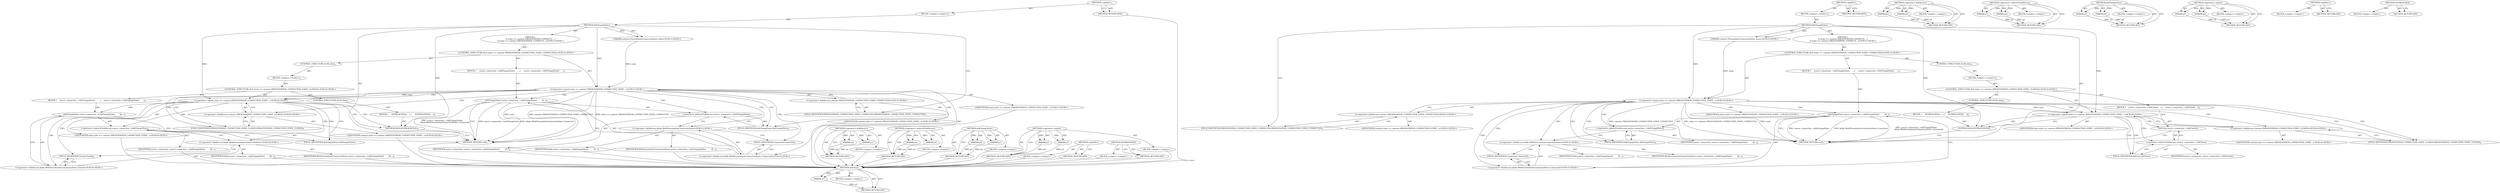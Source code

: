 digraph "NOTREACHED" {
vulnerable_87 [label=<(METHOD,NOTREACHED)>];
vulnerable_88 [label=<(BLOCK,&lt;empty&gt;,&lt;empty&gt;)>];
vulnerable_89 [label=<(METHOD_RETURN,ANY)>];
vulnerable_6 [label=<(METHOD,&lt;global&gt;)<SUB>1</SUB>>];
vulnerable_7 [label=<(BLOCK,&lt;empty&gt;,&lt;empty&gt;)<SUB>1</SUB>>];
vulnerable_8 [label=<(METHOD,DidChangeState)<SUB>1</SUB>>];
vulnerable_9 [label="<(PARAM,content::PresentationConnectionState state)<SUB>2</SUB>>"];
vulnerable_10 [label="<(BLOCK,{
  if (state == content::PRESENTATION_CONNECTI...,{
  if (state == content::PRESENTATION_CONNECTI...)<SUB>2</SUB>>"];
vulnerable_11 [label="<(CONTROL_STRUCTURE,IF,if (state == content::PRESENTATION_CONNECTION_STATE_CONNECTED))<SUB>3</SUB>>"];
vulnerable_12 [label="<(&lt;operator&gt;.equals,state == content::PRESENTATION_CONNECTION_STATE...)<SUB>3</SUB>>"];
vulnerable_13 [label="<(IDENTIFIER,state,state == content::PRESENTATION_CONNECTION_STATE...)<SUB>3</SUB>>"];
vulnerable_14 [label="<(&lt;operator&gt;.fieldAccess,content::PRESENTATION_CONNECTION_STATE_CONNECTED)<SUB>3</SUB>>"];
vulnerable_15 [label="<(IDENTIFIER,content,state == content::PRESENTATION_CONNECTION_STATE...)<SUB>3</SUB>>"];
vulnerable_16 [label=<(FIELD_IDENTIFIER,PRESENTATION_CONNECTION_STATE_CONNECTED,PRESENTATION_CONNECTION_STATE_CONNECTED)<SUB>3</SUB>>];
vulnerable_17 [label=<(BLOCK,{
     source_connection_-&gt;didChangeState(
    ...,{
     source_connection_-&gt;didChangeState(
    ...)<SUB>3</SUB>>];
vulnerable_18 [label=<(didChangeState,source_connection_-&gt;didChangeState(
         bl...)<SUB>4</SUB>>];
vulnerable_19 [label=<(&lt;operator&gt;.indirectFieldAccess,source_connection_-&gt;didChangeState)<SUB>4</SUB>>];
vulnerable_20 [label=<(IDENTIFIER,source_connection_,source_connection_-&gt;didChangeState(
         bl...)<SUB>4</SUB>>];
vulnerable_21 [label=<(FIELD_IDENTIFIER,didChangeState,didChangeState)<SUB>4</SUB>>];
vulnerable_22 [label="<(&lt;operator&gt;.fieldAccess,blink::WebPresentationConnectionState::Connected)<SUB>5</SUB>>"];
vulnerable_23 [label="<(&lt;operator&gt;.fieldAccess,blink::WebPresentationConnectionState)<SUB>5</SUB>>"];
vulnerable_24 [label=<(IDENTIFIER,blink,source_connection_-&gt;didChangeState(
         bl...)<SUB>5</SUB>>];
vulnerable_25 [label=<(IDENTIFIER,WebPresentationConnectionState,source_connection_-&gt;didChangeState(
         bl...)<SUB>5</SUB>>];
vulnerable_26 [label=<(FIELD_IDENTIFIER,Connected,Connected)<SUB>5</SUB>>];
vulnerable_27 [label=<(CONTROL_STRUCTURE,ELSE,else)<SUB>6</SUB>>];
vulnerable_28 [label=<(BLOCK,&lt;empty&gt;,&lt;empty&gt;)<SUB>6</SUB>>];
vulnerable_29 [label="<(CONTROL_STRUCTURE,IF,if (state == content::PRESENTATION_CONNECTION_STATE_CLOSED))<SUB>6</SUB>>"];
vulnerable_30 [label="<(&lt;operator&gt;.equals,state == content::PRESENTATION_CONNECTION_STATE...)<SUB>6</SUB>>"];
vulnerable_31 [label="<(IDENTIFIER,state,state == content::PRESENTATION_CONNECTION_STATE...)<SUB>6</SUB>>"];
vulnerable_32 [label="<(&lt;operator&gt;.fieldAccess,content::PRESENTATION_CONNECTION_STATE_CLOSED)<SUB>6</SUB>>"];
vulnerable_33 [label="<(IDENTIFIER,content,state == content::PRESENTATION_CONNECTION_STATE...)<SUB>6</SUB>>"];
vulnerable_34 [label=<(FIELD_IDENTIFIER,PRESENTATION_CONNECTION_STATE_CLOSED,PRESENTATION_CONNECTION_STATE_CLOSED)<SUB>6</SUB>>];
vulnerable_35 [label=<(BLOCK,{
    source_connection_-&gt;didChangeState(
     ...,{
    source_connection_-&gt;didChangeState(
     ...)<SUB>6</SUB>>];
vulnerable_36 [label=<(didChangeState,source_connection_-&gt;didChangeState(
        bli...)<SUB>7</SUB>>];
vulnerable_37 [label=<(&lt;operator&gt;.indirectFieldAccess,source_connection_-&gt;didChangeState)<SUB>7</SUB>>];
vulnerable_38 [label=<(IDENTIFIER,source_connection_,source_connection_-&gt;didChangeState(
        bli...)<SUB>7</SUB>>];
vulnerable_39 [label=<(FIELD_IDENTIFIER,didChangeState,didChangeState)<SUB>7</SUB>>];
vulnerable_40 [label="<(&lt;operator&gt;.fieldAccess,blink::WebPresentationConnectionState::Closed)<SUB>8</SUB>>"];
vulnerable_41 [label="<(&lt;operator&gt;.fieldAccess,blink::WebPresentationConnectionState)<SUB>8</SUB>>"];
vulnerable_42 [label=<(IDENTIFIER,blink,source_connection_-&gt;didChangeState(
        bli...)<SUB>8</SUB>>];
vulnerable_43 [label=<(IDENTIFIER,WebPresentationConnectionState,source_connection_-&gt;didChangeState(
        bli...)<SUB>8</SUB>>];
vulnerable_44 [label=<(FIELD_IDENTIFIER,Closed,Closed)<SUB>8</SUB>>];
vulnerable_45 [label=<(CONTROL_STRUCTURE,ELSE,else)<SUB>9</SUB>>];
vulnerable_46 [label=<(BLOCK,{
     NOTREACHED();
   },{
     NOTREACHED();
   })<SUB>9</SUB>>];
vulnerable_47 [label=<(NOTREACHED,NOTREACHED())<SUB>10</SUB>>];
vulnerable_48 [label=<(METHOD_RETURN,void)<SUB>1</SUB>>];
vulnerable_50 [label=<(METHOD_RETURN,ANY)<SUB>1</SUB>>];
vulnerable_72 [label=<(METHOD,&lt;operator&gt;.fieldAccess)>];
vulnerable_73 [label=<(PARAM,p1)>];
vulnerable_74 [label=<(PARAM,p2)>];
vulnerable_75 [label=<(BLOCK,&lt;empty&gt;,&lt;empty&gt;)>];
vulnerable_76 [label=<(METHOD_RETURN,ANY)>];
vulnerable_82 [label=<(METHOD,&lt;operator&gt;.indirectFieldAccess)>];
vulnerable_83 [label=<(PARAM,p1)>];
vulnerable_84 [label=<(PARAM,p2)>];
vulnerable_85 [label=<(BLOCK,&lt;empty&gt;,&lt;empty&gt;)>];
vulnerable_86 [label=<(METHOD_RETURN,ANY)>];
vulnerable_77 [label=<(METHOD,didChangeState)>];
vulnerable_78 [label=<(PARAM,p1)>];
vulnerable_79 [label=<(PARAM,p2)>];
vulnerable_80 [label=<(BLOCK,&lt;empty&gt;,&lt;empty&gt;)>];
vulnerable_81 [label=<(METHOD_RETURN,ANY)>];
vulnerable_67 [label=<(METHOD,&lt;operator&gt;.equals)>];
vulnerable_68 [label=<(PARAM,p1)>];
vulnerable_69 [label=<(PARAM,p2)>];
vulnerable_70 [label=<(BLOCK,&lt;empty&gt;,&lt;empty&gt;)>];
vulnerable_71 [label=<(METHOD_RETURN,ANY)>];
vulnerable_61 [label=<(METHOD,&lt;global&gt;)<SUB>1</SUB>>];
vulnerable_62 [label=<(BLOCK,&lt;empty&gt;,&lt;empty&gt;)>];
vulnerable_63 [label=<(METHOD_RETURN,ANY)>];
fixed_82 [label=<(METHOD,didClose)>];
fixed_83 [label=<(PARAM,p1)>];
fixed_84 [label=<(BLOCK,&lt;empty&gt;,&lt;empty&gt;)>];
fixed_85 [label=<(METHOD_RETURN,ANY)>];
fixed_6 [label=<(METHOD,&lt;global&gt;)<SUB>1</SUB>>];
fixed_7 [label=<(BLOCK,&lt;empty&gt;,&lt;empty&gt;)<SUB>1</SUB>>];
fixed_8 [label=<(METHOD,DidChangeState)<SUB>1</SUB>>];
fixed_9 [label="<(PARAM,content::PresentationConnectionState state)<SUB>2</SUB>>"];
fixed_10 [label="<(BLOCK,{
  if (state == content::PRESENTATION_CONNECTI...,{
  if (state == content::PRESENTATION_CONNECTI...)<SUB>2</SUB>>"];
fixed_11 [label="<(CONTROL_STRUCTURE,IF,if (state == content::PRESENTATION_CONNECTION_STATE_CONNECTED))<SUB>3</SUB>>"];
fixed_12 [label="<(&lt;operator&gt;.equals,state == content::PRESENTATION_CONNECTION_STATE...)<SUB>3</SUB>>"];
fixed_13 [label="<(IDENTIFIER,state,state == content::PRESENTATION_CONNECTION_STATE...)<SUB>3</SUB>>"];
fixed_14 [label="<(&lt;operator&gt;.fieldAccess,content::PRESENTATION_CONNECTION_STATE_CONNECTED)<SUB>3</SUB>>"];
fixed_15 [label="<(IDENTIFIER,content,state == content::PRESENTATION_CONNECTION_STATE...)<SUB>3</SUB>>"];
fixed_16 [label=<(FIELD_IDENTIFIER,PRESENTATION_CONNECTION_STATE_CONNECTED,PRESENTATION_CONNECTION_STATE_CONNECTED)<SUB>3</SUB>>];
fixed_17 [label=<(BLOCK,{
     source_connection_-&gt;didChangeState(
    ...,{
     source_connection_-&gt;didChangeState(
    ...)<SUB>3</SUB>>];
fixed_18 [label=<(didChangeState,source_connection_-&gt;didChangeState(
         bl...)<SUB>4</SUB>>];
fixed_19 [label=<(&lt;operator&gt;.indirectFieldAccess,source_connection_-&gt;didChangeState)<SUB>4</SUB>>];
fixed_20 [label=<(IDENTIFIER,source_connection_,source_connection_-&gt;didChangeState(
         bl...)<SUB>4</SUB>>];
fixed_21 [label=<(FIELD_IDENTIFIER,didChangeState,didChangeState)<SUB>4</SUB>>];
fixed_22 [label="<(&lt;operator&gt;.fieldAccess,blink::WebPresentationConnectionState::Connected)<SUB>5</SUB>>"];
fixed_23 [label="<(&lt;operator&gt;.fieldAccess,blink::WebPresentationConnectionState)<SUB>5</SUB>>"];
fixed_24 [label=<(IDENTIFIER,blink,source_connection_-&gt;didChangeState(
         bl...)<SUB>5</SUB>>];
fixed_25 [label=<(IDENTIFIER,WebPresentationConnectionState,source_connection_-&gt;didChangeState(
         bl...)<SUB>5</SUB>>];
fixed_26 [label=<(FIELD_IDENTIFIER,Connected,Connected)<SUB>5</SUB>>];
fixed_27 [label=<(CONTROL_STRUCTURE,ELSE,else)<SUB>6</SUB>>];
fixed_28 [label=<(BLOCK,&lt;empty&gt;,&lt;empty&gt;)<SUB>6</SUB>>];
fixed_29 [label="<(CONTROL_STRUCTURE,IF,if (state == content::PRESENTATION_CONNECTION_STATE_CLOSED))<SUB>6</SUB>>"];
fixed_30 [label="<(&lt;operator&gt;.equals,state == content::PRESENTATION_CONNECTION_STATE...)<SUB>6</SUB>>"];
fixed_31 [label="<(IDENTIFIER,state,state == content::PRESENTATION_CONNECTION_STATE...)<SUB>6</SUB>>"];
fixed_32 [label="<(&lt;operator&gt;.fieldAccess,content::PRESENTATION_CONNECTION_STATE_CLOSED)<SUB>6</SUB>>"];
fixed_33 [label="<(IDENTIFIER,content,state == content::PRESENTATION_CONNECTION_STATE...)<SUB>6</SUB>>"];
fixed_34 [label=<(FIELD_IDENTIFIER,PRESENTATION_CONNECTION_STATE_CLOSED,PRESENTATION_CONNECTION_STATE_CLOSED)<SUB>6</SUB>>];
fixed_35 [label=<(BLOCK,{
    source_connection_-&gt;didClose();
   },{
    source_connection_-&gt;didClose();
   })<SUB>6</SUB>>];
fixed_36 [label=<(didClose,source_connection_-&gt;didClose())<SUB>7</SUB>>];
fixed_37 [label=<(&lt;operator&gt;.indirectFieldAccess,source_connection_-&gt;didClose)<SUB>7</SUB>>];
fixed_38 [label=<(IDENTIFIER,source_connection_,source_connection_-&gt;didClose())<SUB>7</SUB>>];
fixed_39 [label=<(FIELD_IDENTIFIER,didClose,didClose)<SUB>7</SUB>>];
fixed_40 [label=<(CONTROL_STRUCTURE,ELSE,else)<SUB>8</SUB>>];
fixed_41 [label=<(BLOCK,{
     NOTREACHED();
   },{
     NOTREACHED();
   })<SUB>8</SUB>>];
fixed_42 [label=<(NOTREACHED,NOTREACHED())<SUB>9</SUB>>];
fixed_43 [label=<(METHOD_RETURN,void)<SUB>1</SUB>>];
fixed_45 [label=<(METHOD_RETURN,ANY)<SUB>1</SUB>>];
fixed_67 [label=<(METHOD,&lt;operator&gt;.fieldAccess)>];
fixed_68 [label=<(PARAM,p1)>];
fixed_69 [label=<(PARAM,p2)>];
fixed_70 [label=<(BLOCK,&lt;empty&gt;,&lt;empty&gt;)>];
fixed_71 [label=<(METHOD_RETURN,ANY)>];
fixed_77 [label=<(METHOD,&lt;operator&gt;.indirectFieldAccess)>];
fixed_78 [label=<(PARAM,p1)>];
fixed_79 [label=<(PARAM,p2)>];
fixed_80 [label=<(BLOCK,&lt;empty&gt;,&lt;empty&gt;)>];
fixed_81 [label=<(METHOD_RETURN,ANY)>];
fixed_72 [label=<(METHOD,didChangeState)>];
fixed_73 [label=<(PARAM,p1)>];
fixed_74 [label=<(PARAM,p2)>];
fixed_75 [label=<(BLOCK,&lt;empty&gt;,&lt;empty&gt;)>];
fixed_76 [label=<(METHOD_RETURN,ANY)>];
fixed_62 [label=<(METHOD,&lt;operator&gt;.equals)>];
fixed_63 [label=<(PARAM,p1)>];
fixed_64 [label=<(PARAM,p2)>];
fixed_65 [label=<(BLOCK,&lt;empty&gt;,&lt;empty&gt;)>];
fixed_66 [label=<(METHOD_RETURN,ANY)>];
fixed_56 [label=<(METHOD,&lt;global&gt;)<SUB>1</SUB>>];
fixed_57 [label=<(BLOCK,&lt;empty&gt;,&lt;empty&gt;)>];
fixed_58 [label=<(METHOD_RETURN,ANY)>];
fixed_86 [label=<(METHOD,NOTREACHED)>];
fixed_87 [label=<(BLOCK,&lt;empty&gt;,&lt;empty&gt;)>];
fixed_88 [label=<(METHOD_RETURN,ANY)>];
vulnerable_87 -> vulnerable_88  [key=0, label="AST: "];
vulnerable_87 -> vulnerable_89  [key=0, label="AST: "];
vulnerable_87 -> vulnerable_89  [key=1, label="CFG: "];
vulnerable_88 -> fixed_82  [key=0];
vulnerable_89 -> fixed_82  [key=0];
vulnerable_6 -> vulnerable_7  [key=0, label="AST: "];
vulnerable_6 -> vulnerable_50  [key=0, label="AST: "];
vulnerable_6 -> vulnerable_50  [key=1, label="CFG: "];
vulnerable_7 -> vulnerable_8  [key=0, label="AST: "];
vulnerable_8 -> vulnerable_9  [key=0, label="AST: "];
vulnerable_8 -> vulnerable_9  [key=1, label="DDG: "];
vulnerable_8 -> vulnerable_10  [key=0, label="AST: "];
vulnerable_8 -> vulnerable_48  [key=0, label="AST: "];
vulnerable_8 -> vulnerable_16  [key=0, label="CFG: "];
vulnerable_8 -> vulnerable_12  [key=0, label="DDG: "];
vulnerable_8 -> vulnerable_30  [key=0, label="DDG: "];
vulnerable_8 -> vulnerable_47  [key=0, label="DDG: "];
vulnerable_9 -> vulnerable_12  [key=0, label="DDG: state"];
vulnerable_10 -> vulnerable_11  [key=0, label="AST: "];
vulnerable_11 -> vulnerable_12  [key=0, label="AST: "];
vulnerable_11 -> vulnerable_17  [key=0, label="AST: "];
vulnerable_11 -> vulnerable_27  [key=0, label="AST: "];
vulnerable_12 -> vulnerable_13  [key=0, label="AST: "];
vulnerable_12 -> vulnerable_14  [key=0, label="AST: "];
vulnerable_12 -> vulnerable_21  [key=0, label="CFG: "];
vulnerable_12 -> vulnerable_21  [key=1, label="CDG: "];
vulnerable_12 -> vulnerable_34  [key=0, label="CFG: "];
vulnerable_12 -> vulnerable_34  [key=1, label="CDG: "];
vulnerable_12 -> vulnerable_48  [key=0, label="DDG: state"];
vulnerable_12 -> vulnerable_48  [key=1, label="DDG: content::PRESENTATION_CONNECTION_STATE_CONNECTED"];
vulnerable_12 -> vulnerable_48  [key=2, label="DDG: state == content::PRESENTATION_CONNECTION_STATE_CONNECTED"];
vulnerable_12 -> vulnerable_30  [key=0, label="DDG: state"];
vulnerable_12 -> vulnerable_30  [key=1, label="CDG: "];
vulnerable_12 -> vulnerable_32  [key=0, label="CDG: "];
vulnerable_12 -> vulnerable_26  [key=0, label="CDG: "];
vulnerable_12 -> vulnerable_23  [key=0, label="CDG: "];
vulnerable_12 -> vulnerable_19  [key=0, label="CDG: "];
vulnerable_12 -> vulnerable_22  [key=0, label="CDG: "];
vulnerable_12 -> vulnerable_18  [key=0, label="CDG: "];
vulnerable_13 -> fixed_82  [key=0];
vulnerable_14 -> vulnerable_15  [key=0, label="AST: "];
vulnerable_14 -> vulnerable_16  [key=0, label="AST: "];
vulnerable_14 -> vulnerable_12  [key=0, label="CFG: "];
vulnerable_15 -> fixed_82  [key=0];
vulnerable_16 -> vulnerable_14  [key=0, label="CFG: "];
vulnerable_17 -> vulnerable_18  [key=0, label="AST: "];
vulnerable_18 -> vulnerable_19  [key=0, label="AST: "];
vulnerable_18 -> vulnerable_22  [key=0, label="AST: "];
vulnerable_18 -> vulnerable_48  [key=0, label="CFG: "];
vulnerable_18 -> vulnerable_48  [key=1, label="DDG: source_connection_-&gt;didChangeState"];
vulnerable_18 -> vulnerable_48  [key=2, label="DDG: blink::WebPresentationConnectionState::Connected"];
vulnerable_18 -> vulnerable_48  [key=3, label="DDG: source_connection_-&gt;didChangeState(
         blink::WebPresentationConnectionState::Connected)"];
vulnerable_19 -> vulnerable_20  [key=0, label="AST: "];
vulnerable_19 -> vulnerable_21  [key=0, label="AST: "];
vulnerable_19 -> vulnerable_23  [key=0, label="CFG: "];
vulnerable_20 -> fixed_82  [key=0];
vulnerable_21 -> vulnerable_19  [key=0, label="CFG: "];
vulnerable_22 -> vulnerable_23  [key=0, label="AST: "];
vulnerable_22 -> vulnerable_26  [key=0, label="AST: "];
vulnerable_22 -> vulnerable_18  [key=0, label="CFG: "];
vulnerable_23 -> vulnerable_24  [key=0, label="AST: "];
vulnerable_23 -> vulnerable_25  [key=0, label="AST: "];
vulnerable_23 -> vulnerable_26  [key=0, label="CFG: "];
vulnerable_24 -> fixed_82  [key=0];
vulnerable_25 -> fixed_82  [key=0];
vulnerable_26 -> vulnerable_22  [key=0, label="CFG: "];
vulnerable_27 -> vulnerable_28  [key=0, label="AST: "];
vulnerable_28 -> vulnerable_29  [key=0, label="AST: "];
vulnerable_29 -> vulnerable_30  [key=0, label="AST: "];
vulnerable_29 -> vulnerable_35  [key=0, label="AST: "];
vulnerable_29 -> vulnerable_45  [key=0, label="AST: "];
vulnerable_30 -> vulnerable_31  [key=0, label="AST: "];
vulnerable_30 -> vulnerable_32  [key=0, label="AST: "];
vulnerable_30 -> vulnerable_47  [key=0, label="CFG: "];
vulnerable_30 -> vulnerable_47  [key=1, label="CDG: "];
vulnerable_30 -> vulnerable_39  [key=0, label="CFG: "];
vulnerable_30 -> vulnerable_39  [key=1, label="CDG: "];
vulnerable_30 -> vulnerable_36  [key=0, label="CDG: "];
vulnerable_30 -> vulnerable_37  [key=0, label="CDG: "];
vulnerable_30 -> vulnerable_41  [key=0, label="CDG: "];
vulnerable_30 -> vulnerable_40  [key=0, label="CDG: "];
vulnerable_30 -> vulnerable_44  [key=0, label="CDG: "];
vulnerable_31 -> fixed_82  [key=0];
vulnerable_32 -> vulnerable_33  [key=0, label="AST: "];
vulnerable_32 -> vulnerable_34  [key=0, label="AST: "];
vulnerable_32 -> vulnerable_30  [key=0, label="CFG: "];
vulnerable_33 -> fixed_82  [key=0];
vulnerable_34 -> vulnerable_32  [key=0, label="CFG: "];
vulnerable_35 -> vulnerable_36  [key=0, label="AST: "];
vulnerable_36 -> vulnerable_37  [key=0, label="AST: "];
vulnerable_36 -> vulnerable_40  [key=0, label="AST: "];
vulnerable_36 -> vulnerable_48  [key=0, label="CFG: "];
vulnerable_37 -> vulnerable_38  [key=0, label="AST: "];
vulnerable_37 -> vulnerable_39  [key=0, label="AST: "];
vulnerable_37 -> vulnerable_41  [key=0, label="CFG: "];
vulnerable_38 -> fixed_82  [key=0];
vulnerable_39 -> vulnerable_37  [key=0, label="CFG: "];
vulnerable_40 -> vulnerable_41  [key=0, label="AST: "];
vulnerable_40 -> vulnerable_44  [key=0, label="AST: "];
vulnerable_40 -> vulnerable_36  [key=0, label="CFG: "];
vulnerable_41 -> vulnerable_42  [key=0, label="AST: "];
vulnerable_41 -> vulnerable_43  [key=0, label="AST: "];
vulnerable_41 -> vulnerable_44  [key=0, label="CFG: "];
vulnerable_42 -> fixed_82  [key=0];
vulnerable_43 -> fixed_82  [key=0];
vulnerable_44 -> vulnerable_40  [key=0, label="CFG: "];
vulnerable_45 -> vulnerable_46  [key=0, label="AST: "];
vulnerable_46 -> vulnerable_47  [key=0, label="AST: "];
vulnerable_47 -> vulnerable_48  [key=0, label="CFG: "];
vulnerable_48 -> fixed_82  [key=0];
vulnerable_50 -> fixed_82  [key=0];
vulnerable_72 -> vulnerable_73  [key=0, label="AST: "];
vulnerable_72 -> vulnerable_73  [key=1, label="DDG: "];
vulnerable_72 -> vulnerable_75  [key=0, label="AST: "];
vulnerable_72 -> vulnerable_74  [key=0, label="AST: "];
vulnerable_72 -> vulnerable_74  [key=1, label="DDG: "];
vulnerable_72 -> vulnerable_76  [key=0, label="AST: "];
vulnerable_72 -> vulnerable_76  [key=1, label="CFG: "];
vulnerable_73 -> vulnerable_76  [key=0, label="DDG: p1"];
vulnerable_74 -> vulnerable_76  [key=0, label="DDG: p2"];
vulnerable_75 -> fixed_82  [key=0];
vulnerable_76 -> fixed_82  [key=0];
vulnerable_82 -> vulnerable_83  [key=0, label="AST: "];
vulnerable_82 -> vulnerable_83  [key=1, label="DDG: "];
vulnerable_82 -> vulnerable_85  [key=0, label="AST: "];
vulnerable_82 -> vulnerable_84  [key=0, label="AST: "];
vulnerable_82 -> vulnerable_84  [key=1, label="DDG: "];
vulnerable_82 -> vulnerable_86  [key=0, label="AST: "];
vulnerable_82 -> vulnerable_86  [key=1, label="CFG: "];
vulnerable_83 -> vulnerable_86  [key=0, label="DDG: p1"];
vulnerable_84 -> vulnerable_86  [key=0, label="DDG: p2"];
vulnerable_85 -> fixed_82  [key=0];
vulnerable_86 -> fixed_82  [key=0];
vulnerable_77 -> vulnerable_78  [key=0, label="AST: "];
vulnerable_77 -> vulnerable_78  [key=1, label="DDG: "];
vulnerable_77 -> vulnerable_80  [key=0, label="AST: "];
vulnerable_77 -> vulnerable_79  [key=0, label="AST: "];
vulnerable_77 -> vulnerable_79  [key=1, label="DDG: "];
vulnerable_77 -> vulnerable_81  [key=0, label="AST: "];
vulnerable_77 -> vulnerable_81  [key=1, label="CFG: "];
vulnerable_78 -> vulnerable_81  [key=0, label="DDG: p1"];
vulnerable_79 -> vulnerable_81  [key=0, label="DDG: p2"];
vulnerable_80 -> fixed_82  [key=0];
vulnerable_81 -> fixed_82  [key=0];
vulnerable_67 -> vulnerable_68  [key=0, label="AST: "];
vulnerable_67 -> vulnerable_68  [key=1, label="DDG: "];
vulnerable_67 -> vulnerable_70  [key=0, label="AST: "];
vulnerable_67 -> vulnerable_69  [key=0, label="AST: "];
vulnerable_67 -> vulnerable_69  [key=1, label="DDG: "];
vulnerable_67 -> vulnerable_71  [key=0, label="AST: "];
vulnerable_67 -> vulnerable_71  [key=1, label="CFG: "];
vulnerable_68 -> vulnerable_71  [key=0, label="DDG: p1"];
vulnerable_69 -> vulnerable_71  [key=0, label="DDG: p2"];
vulnerable_70 -> fixed_82  [key=0];
vulnerable_71 -> fixed_82  [key=0];
vulnerable_61 -> vulnerable_62  [key=0, label="AST: "];
vulnerable_61 -> vulnerable_63  [key=0, label="AST: "];
vulnerable_61 -> vulnerable_63  [key=1, label="CFG: "];
vulnerable_62 -> fixed_82  [key=0];
vulnerable_63 -> fixed_82  [key=0];
fixed_82 -> fixed_83  [key=0, label="AST: "];
fixed_82 -> fixed_83  [key=1, label="DDG: "];
fixed_82 -> fixed_84  [key=0, label="AST: "];
fixed_82 -> fixed_85  [key=0, label="AST: "];
fixed_82 -> fixed_85  [key=1, label="CFG: "];
fixed_83 -> fixed_85  [key=0, label="DDG: p1"];
fixed_6 -> fixed_7  [key=0, label="AST: "];
fixed_6 -> fixed_45  [key=0, label="AST: "];
fixed_6 -> fixed_45  [key=1, label="CFG: "];
fixed_7 -> fixed_8  [key=0, label="AST: "];
fixed_8 -> fixed_9  [key=0, label="AST: "];
fixed_8 -> fixed_9  [key=1, label="DDG: "];
fixed_8 -> fixed_10  [key=0, label="AST: "];
fixed_8 -> fixed_43  [key=0, label="AST: "];
fixed_8 -> fixed_16  [key=0, label="CFG: "];
fixed_8 -> fixed_12  [key=0, label="DDG: "];
fixed_8 -> fixed_30  [key=0, label="DDG: "];
fixed_8 -> fixed_42  [key=0, label="DDG: "];
fixed_9 -> fixed_12  [key=0, label="DDG: state"];
fixed_10 -> fixed_11  [key=0, label="AST: "];
fixed_11 -> fixed_12  [key=0, label="AST: "];
fixed_11 -> fixed_17  [key=0, label="AST: "];
fixed_11 -> fixed_27  [key=0, label="AST: "];
fixed_12 -> fixed_13  [key=0, label="AST: "];
fixed_12 -> fixed_14  [key=0, label="AST: "];
fixed_12 -> fixed_21  [key=0, label="CFG: "];
fixed_12 -> fixed_21  [key=1, label="CDG: "];
fixed_12 -> fixed_34  [key=0, label="CFG: "];
fixed_12 -> fixed_34  [key=1, label="CDG: "];
fixed_12 -> fixed_43  [key=0, label="DDG: state"];
fixed_12 -> fixed_43  [key=1, label="DDG: content::PRESENTATION_CONNECTION_STATE_CONNECTED"];
fixed_12 -> fixed_43  [key=2, label="DDG: state == content::PRESENTATION_CONNECTION_STATE_CONNECTED"];
fixed_12 -> fixed_30  [key=0, label="DDG: state"];
fixed_12 -> fixed_30  [key=1, label="CDG: "];
fixed_12 -> fixed_32  [key=0, label="CDG: "];
fixed_12 -> fixed_18  [key=0, label="CDG: "];
fixed_12 -> fixed_26  [key=0, label="CDG: "];
fixed_12 -> fixed_23  [key=0, label="CDG: "];
fixed_12 -> fixed_19  [key=0, label="CDG: "];
fixed_12 -> fixed_22  [key=0, label="CDG: "];
fixed_14 -> fixed_15  [key=0, label="AST: "];
fixed_14 -> fixed_16  [key=0, label="AST: "];
fixed_14 -> fixed_12  [key=0, label="CFG: "];
fixed_16 -> fixed_14  [key=0, label="CFG: "];
fixed_17 -> fixed_18  [key=0, label="AST: "];
fixed_18 -> fixed_19  [key=0, label="AST: "];
fixed_18 -> fixed_22  [key=0, label="AST: "];
fixed_18 -> fixed_43  [key=0, label="CFG: "];
fixed_18 -> fixed_43  [key=1, label="DDG: source_connection_-&gt;didChangeState"];
fixed_18 -> fixed_43  [key=2, label="DDG: blink::WebPresentationConnectionState::Connected"];
fixed_18 -> fixed_43  [key=3, label="DDG: source_connection_-&gt;didChangeState(
         blink::WebPresentationConnectionState::Connected)"];
fixed_19 -> fixed_20  [key=0, label="AST: "];
fixed_19 -> fixed_21  [key=0, label="AST: "];
fixed_19 -> fixed_23  [key=0, label="CFG: "];
fixed_21 -> fixed_19  [key=0, label="CFG: "];
fixed_22 -> fixed_23  [key=0, label="AST: "];
fixed_22 -> fixed_26  [key=0, label="AST: "];
fixed_22 -> fixed_18  [key=0, label="CFG: "];
fixed_23 -> fixed_24  [key=0, label="AST: "];
fixed_23 -> fixed_25  [key=0, label="AST: "];
fixed_23 -> fixed_26  [key=0, label="CFG: "];
fixed_26 -> fixed_22  [key=0, label="CFG: "];
fixed_27 -> fixed_28  [key=0, label="AST: "];
fixed_28 -> fixed_29  [key=0, label="AST: "];
fixed_29 -> fixed_30  [key=0, label="AST: "];
fixed_29 -> fixed_35  [key=0, label="AST: "];
fixed_29 -> fixed_40  [key=0, label="AST: "];
fixed_30 -> fixed_31  [key=0, label="AST: "];
fixed_30 -> fixed_32  [key=0, label="AST: "];
fixed_30 -> fixed_42  [key=0, label="CFG: "];
fixed_30 -> fixed_42  [key=1, label="CDG: "];
fixed_30 -> fixed_39  [key=0, label="CFG: "];
fixed_30 -> fixed_39  [key=1, label="CDG: "];
fixed_30 -> fixed_36  [key=0, label="CDG: "];
fixed_30 -> fixed_37  [key=0, label="CDG: "];
fixed_32 -> fixed_33  [key=0, label="AST: "];
fixed_32 -> fixed_34  [key=0, label="AST: "];
fixed_32 -> fixed_30  [key=0, label="CFG: "];
fixed_34 -> fixed_32  [key=0, label="CFG: "];
fixed_35 -> fixed_36  [key=0, label="AST: "];
fixed_36 -> fixed_37  [key=0, label="AST: "];
fixed_36 -> fixed_43  [key=0, label="CFG: "];
fixed_37 -> fixed_38  [key=0, label="AST: "];
fixed_37 -> fixed_39  [key=0, label="AST: "];
fixed_37 -> fixed_36  [key=0, label="CFG: "];
fixed_39 -> fixed_37  [key=0, label="CFG: "];
fixed_40 -> fixed_41  [key=0, label="AST: "];
fixed_41 -> fixed_42  [key=0, label="AST: "];
fixed_42 -> fixed_43  [key=0, label="CFG: "];
fixed_67 -> fixed_68  [key=0, label="AST: "];
fixed_67 -> fixed_68  [key=1, label="DDG: "];
fixed_67 -> fixed_70  [key=0, label="AST: "];
fixed_67 -> fixed_69  [key=0, label="AST: "];
fixed_67 -> fixed_69  [key=1, label="DDG: "];
fixed_67 -> fixed_71  [key=0, label="AST: "];
fixed_67 -> fixed_71  [key=1, label="CFG: "];
fixed_68 -> fixed_71  [key=0, label="DDG: p1"];
fixed_69 -> fixed_71  [key=0, label="DDG: p2"];
fixed_77 -> fixed_78  [key=0, label="AST: "];
fixed_77 -> fixed_78  [key=1, label="DDG: "];
fixed_77 -> fixed_80  [key=0, label="AST: "];
fixed_77 -> fixed_79  [key=0, label="AST: "];
fixed_77 -> fixed_79  [key=1, label="DDG: "];
fixed_77 -> fixed_81  [key=0, label="AST: "];
fixed_77 -> fixed_81  [key=1, label="CFG: "];
fixed_78 -> fixed_81  [key=0, label="DDG: p1"];
fixed_79 -> fixed_81  [key=0, label="DDG: p2"];
fixed_72 -> fixed_73  [key=0, label="AST: "];
fixed_72 -> fixed_73  [key=1, label="DDG: "];
fixed_72 -> fixed_75  [key=0, label="AST: "];
fixed_72 -> fixed_74  [key=0, label="AST: "];
fixed_72 -> fixed_74  [key=1, label="DDG: "];
fixed_72 -> fixed_76  [key=0, label="AST: "];
fixed_72 -> fixed_76  [key=1, label="CFG: "];
fixed_73 -> fixed_76  [key=0, label="DDG: p1"];
fixed_74 -> fixed_76  [key=0, label="DDG: p2"];
fixed_62 -> fixed_63  [key=0, label="AST: "];
fixed_62 -> fixed_63  [key=1, label="DDG: "];
fixed_62 -> fixed_65  [key=0, label="AST: "];
fixed_62 -> fixed_64  [key=0, label="AST: "];
fixed_62 -> fixed_64  [key=1, label="DDG: "];
fixed_62 -> fixed_66  [key=0, label="AST: "];
fixed_62 -> fixed_66  [key=1, label="CFG: "];
fixed_63 -> fixed_66  [key=0, label="DDG: p1"];
fixed_64 -> fixed_66  [key=0, label="DDG: p2"];
fixed_56 -> fixed_57  [key=0, label="AST: "];
fixed_56 -> fixed_58  [key=0, label="AST: "];
fixed_56 -> fixed_58  [key=1, label="CFG: "];
fixed_86 -> fixed_87  [key=0, label="AST: "];
fixed_86 -> fixed_88  [key=0, label="AST: "];
fixed_86 -> fixed_88  [key=1, label="CFG: "];
}
